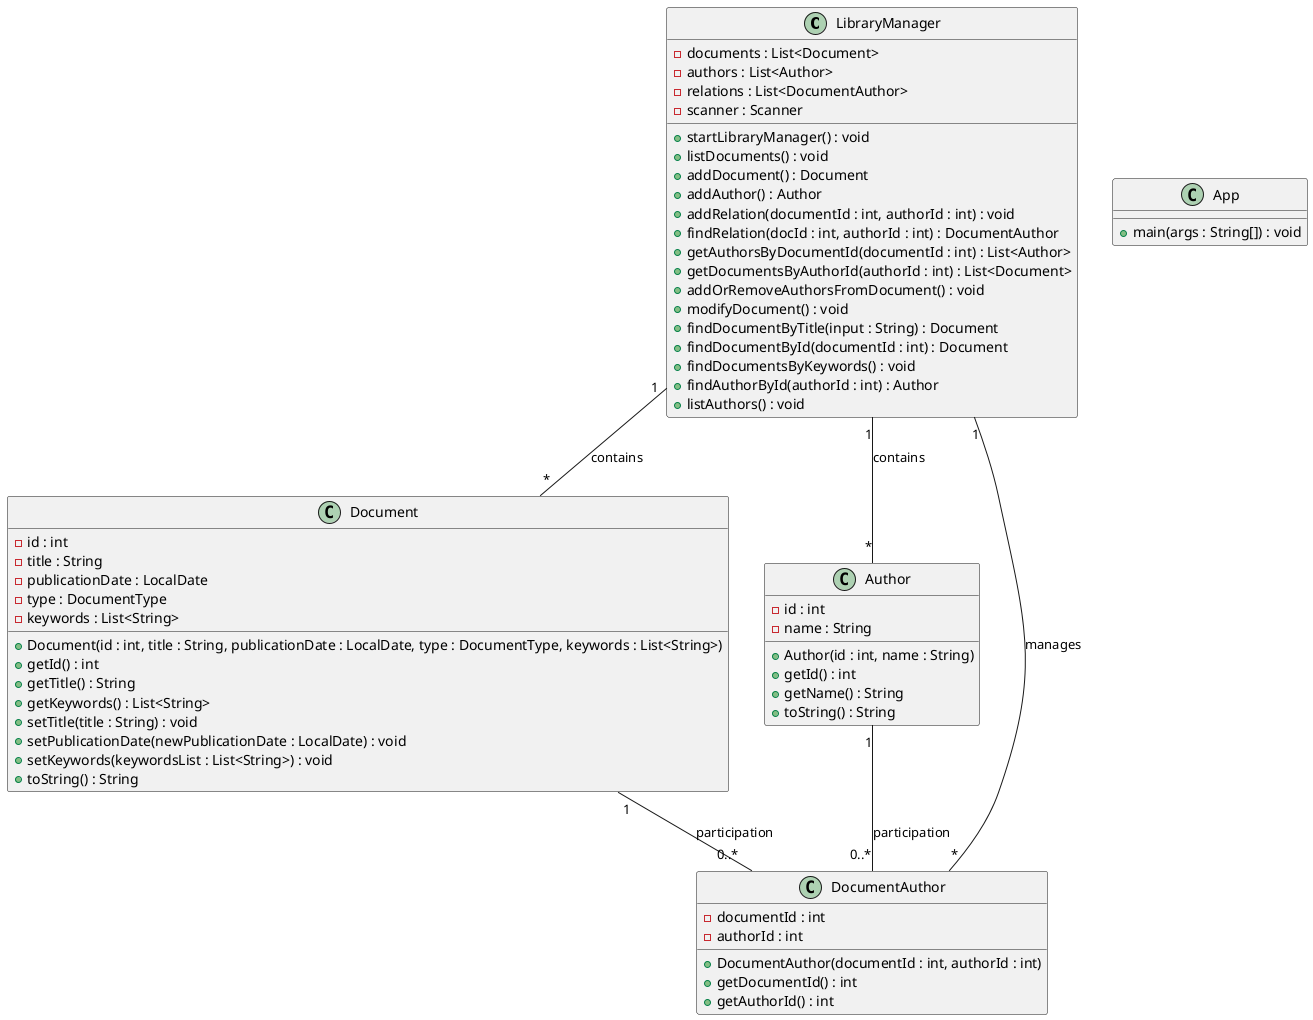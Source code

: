 @startuml
class LibraryManager {
    - documents : List<Document>
    - authors : List<Author>
    - relations : List<DocumentAuthor>
    - scanner : Scanner
    
    + startLibraryManager() : void
    + listDocuments() : void
    + addDocument() : Document
    + addAuthor() : Author
    + addRelation(documentId : int, authorId : int) : void
    + findRelation(docId : int, authorId : int) : DocumentAuthor
    + getAuthorsByDocumentId(documentId : int) : List<Author>
    + getDocumentsByAuthorId(authorId : int) : List<Document>
    + addOrRemoveAuthorsFromDocument() : void
    + modifyDocument() : void
    + findDocumentByTitle(input : String) : Document
    + findDocumentById(documentId : int) : Document
    + findDocumentsByKeywords() : void
    + findAuthorById(authorId : int) : Author
    + listAuthors() : void
}

class Document {
    - id : int
    - title : String
    - publicationDate : LocalDate
    - type : DocumentType
    - keywords : List<String>
    + Document(id : int, title : String, publicationDate : LocalDate, type : DocumentType, keywords : List<String>)
    + getId() : int
    + getTitle() : String
    + getKeywords() : List<String>
    + setTitle(title : String) : void
    + setPublicationDate(newPublicationDate : LocalDate) : void
    + setKeywords(keywordsList : List<String>) : void
    + toString() : String
}

class Author {
    - id : int
    - name : String
    + Author(id : int, name : String)
    + getId() : int
    + getName() : String
    + toString() : String
}

class DocumentAuthor {
    - documentId : int
    - authorId : int
    + DocumentAuthor(documentId : int, authorId : int)
    + getDocumentId() : int
    + getAuthorId() : int
}

class App {
    + main(args : String[]) : void
}

LibraryManager "1" -- "*" Document : contains
LibraryManager "1" -- "*" Author : contains
LibraryManager "1" -- "*" DocumentAuthor : manages

Document "1" -- "0..*" DocumentAuthor : participation
Author "1" -- "0..*" DocumentAuthor : participation

@enduml
